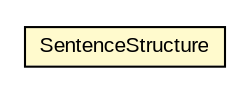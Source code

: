 #!/usr/local/bin/dot
#
# Class diagram 
# Generated by UMLGraph version R5_6-24-gf6e263 (http://www.umlgraph.org/)
#

digraph G {
	edge [fontname="arial",fontsize=10,labelfontname="arial",labelfontsize=10];
	node [fontname="arial",fontsize=10,shape=plaintext];
	nodesep=0.25;
	ranksep=0.5;
	// edu.arizona.biosemantics.semanticmarkup.markupelement.description.ling.learn.lib.unsupervised.SentenceStructure
	c126623 [label=<<table title="edu.arizona.biosemantics.semanticmarkup.markupelement.description.ling.learn.lib.unsupervised.SentenceStructure" border="0" cellborder="1" cellspacing="0" cellpadding="2" port="p" bgcolor="lemonChiffon" href="./SentenceStructure.html">
		<tr><td><table border="0" cellspacing="0" cellpadding="1">
<tr><td align="center" balign="center"> SentenceStructure </td></tr>
		</table></td></tr>
		</table>>, URL="./SentenceStructure.html", fontname="arial", fontcolor="black", fontsize=10.0];
}

